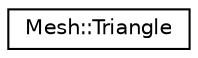 digraph "Graphical Class Hierarchy"
{
  edge [fontname="Helvetica",fontsize="10",labelfontname="Helvetica",labelfontsize="10"];
  node [fontname="Helvetica",fontsize="10",shape=record];
  rankdir="LR";
  Node1 [label="Mesh::Triangle",height=0.2,width=0.4,color="black", fillcolor="white", style="filled",URL="$structMesh_1_1Triangle.html",tooltip="a triangle is specified by three indices and a normal "];
}
